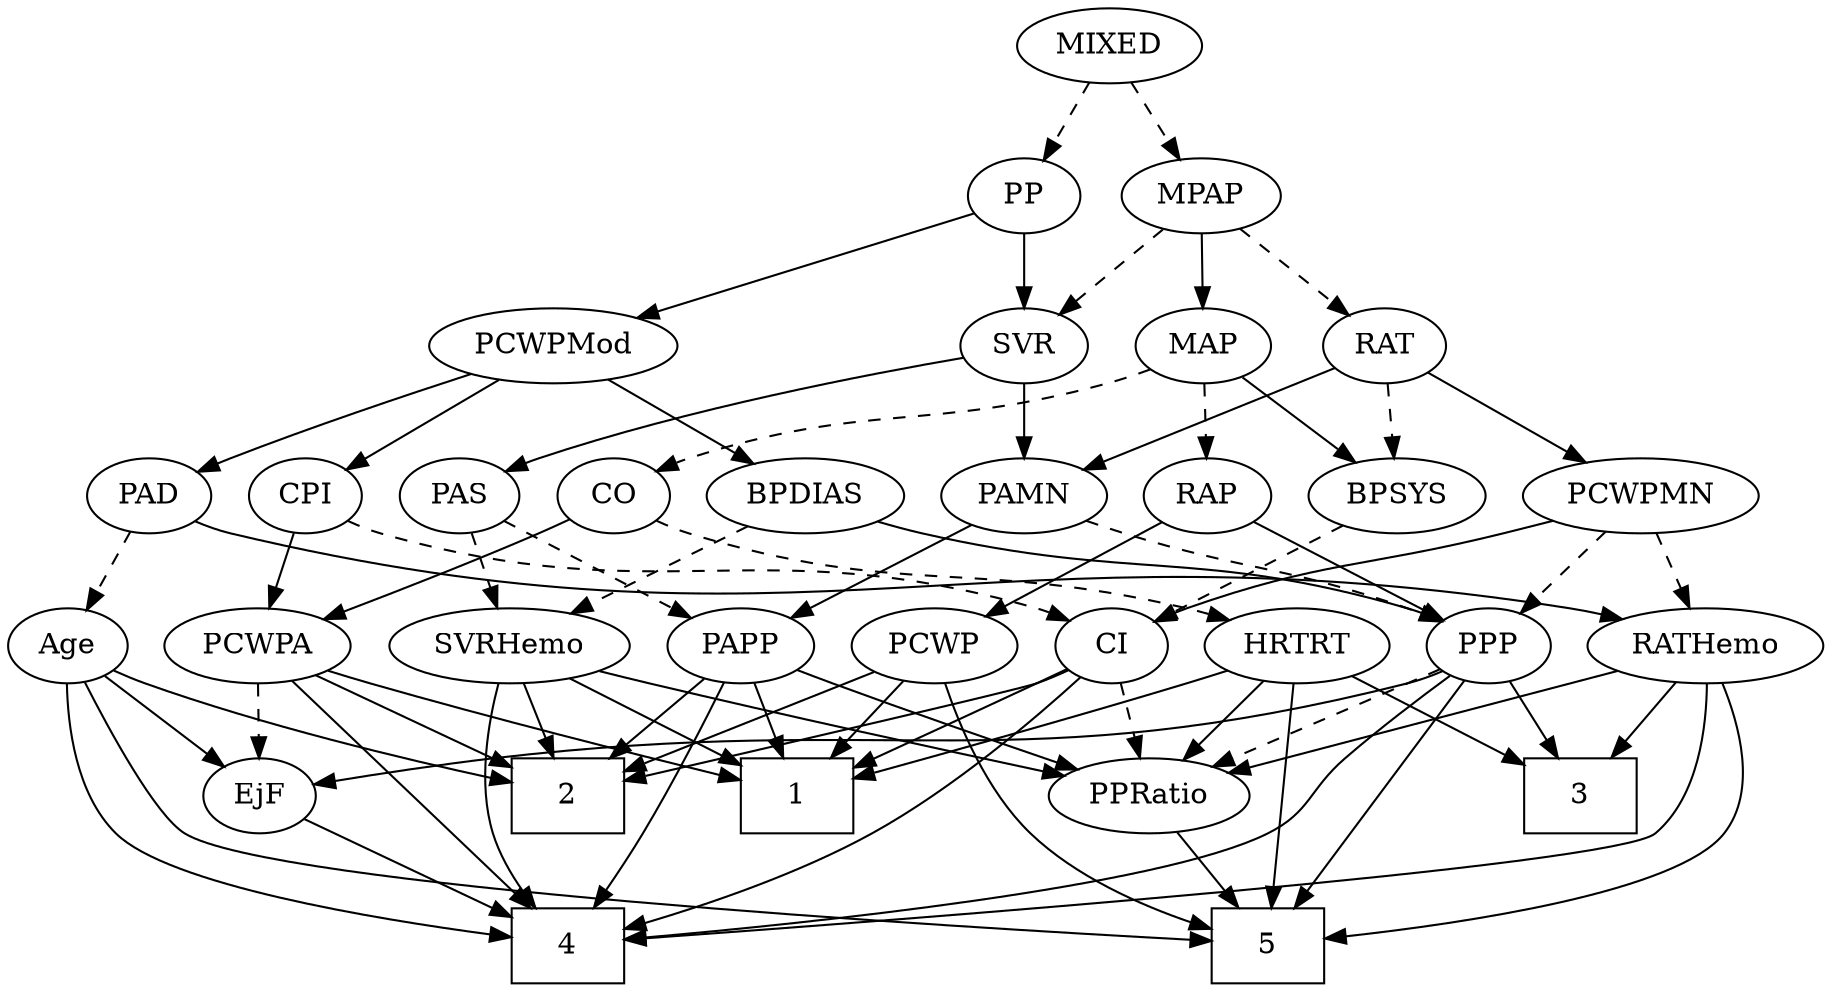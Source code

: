 strict digraph {
	graph [bb="0,0,803.05,468"];
	node [label="\N"];
	1	[height=0.5,
		pos="339,90",
		shape=box,
		width=0.75];
	2	[height=0.5,
		pos="229,90",
		shape=box,
		width=0.75];
	3	[height=0.5,
		pos="661,90",
		shape=box,
		width=0.75];
	4	[height=0.5,
		pos="229,18",
		shape=box,
		width=0.75];
	5	[height=0.5,
		pos="553,18",
		shape=box,
		width=0.75];
	Age	[height=0.5,
		pos="27,162",
		width=0.75];
	Age -> 2	[pos="e,201.88,98.463 48.116,150.46 52.954,148.2 58.112,145.92 63,144 106.49,126.87 157.96,111.11 191.93,101.31",
		style=solid];
	Age -> 4	[pos="e,201.89,21.528 17.664,145.05 7.7045,125.71 -4.5469,93.075 12,72 33.937,44.061 135.6,28.968 191.65,22.643",
		style=solid];
	Age -> 5	[pos="e,525.71,20.953 25.014,143.72 23.737,123.36 25.166,90.023 45,72 62.441,56.151 401.31,30.071 515.67,21.685",
		style=solid];
	EjF	[height=0.5,
		pos="81,90",
		width=0.75];
	Age -> EjF	[pos="e,69.049,106.49 38.984,145.46 45.976,136.4 54.936,124.79 62.785,114.61",
		style=solid];
	EjF -> 4	[pos="e,201.92,31.806 102.52,78.821 126.15,67.647 164.47,49.519 192.75,36.143",
		style=solid];
	RAP	[height=0.5,
		pos="563,234",
		width=0.77632];
	PPP	[height=0.5,
		pos="659,162",
		width=0.75];
	RAP -> PPP	[pos="e,641.35,175.87 581.06,219.83 595.76,209.11 616.72,193.83 633.2,181.82",
		style=solid];
	PCWP	[height=0.5,
		pos="409,162",
		width=0.97491];
	RAP -> PCWP	[pos="e,434.58,174.54 540.7,222.73 535.86,220.51 530.76,218.17 526,216 498.36,203.39 467.01,189.19 443.72,178.67",
		style=solid];
	MIXED	[height=0.5,
		pos="521,450",
		width=1.1193];
	MPAP	[height=0.5,
		pos="562,378",
		width=0.97491];
	MIXED -> MPAP	[pos="e,552.35,395.47 530.72,432.41 535.62,424.04 541.67,413.71 547.14,404.37",
		style=dashed];
	PP	[height=0.5,
		pos="481,378",
		width=0.75];
	MIXED -> PP	[pos="e,490.14,394.99 511.52,432.41 506.67,423.92 500.66,413.41 495.27,403.96",
		style=dashed];
	RAT	[height=0.5,
		pos="643,306",
		width=0.75827];
	MPAP -> RAT	[pos="e,626.95,320.87 579.18,362.15 590.87,352.05 606.49,338.55 619.36,327.43",
		style=dashed];
	SVR	[height=0.5,
		pos="481,306",
		width=0.77632];
	MPAP -> SVR	[pos="e,497.05,320.87 544.82,362.15 533.13,352.05 517.51,338.55 504.64,327.43",
		style=dashed];
	MAP	[height=0.5,
		pos="562,306",
		width=0.84854];
	MPAP -> MAP	[pos="e,562,324.1 562,359.7 562,351.98 562,342.71 562,334.11",
		style=solid];
	BPSYS	[height=0.5,
		pos="647,234",
		width=1.0471];
	CI	[height=0.5,
		pos="489,162",
		width=0.75];
	BPSYS -> CI	[pos="e,510.27,173.18 619.76,221.45 594.96,210.88 557.39,194.68 525,180 523.21,179.19 521.36,178.34 519.51,177.49",
		style=dashed];
	PAD	[height=0.5,
		pos="151,234",
		width=0.79437];
	PAD -> Age	[pos="e,47,174.29 130.25,221.28 109.88,209.79 78.664,192.17 55.885,179.31",
		style=dashed];
	RATHemo	[height=0.5,
		pos="753,162",
		width=1.3721];
	PAD -> RATHemo	[pos="e,717.71,174.65 172.23,221.94 177.58,219.6 183.39,217.41 189,216 407.68,161.13 473.11,219.94 695,180 699.18,179.25 703.49,178.31 \
707.79,177.26",
		style=solid];
	CO	[height=0.5,
		pos="297,234",
		width=0.75];
	PCWPA	[height=0.5,
		pos="114,162",
		width=1.1555];
	CO -> PCWPA	[pos="e,146.16,173.61 275.83,222.59 270.99,220.33 265.85,218.01 261,216 226,201.46 185.42,187.01 155.77,176.88",
		style=solid];
	HRTRT	[height=0.5,
		pos="574,162",
		width=1.1013];
	CO -> HRTRT	[pos="e,544.42,174.05 317.57,222.18 322.53,219.89 327.87,217.66 333,216 415.6,189.24 441.09,202.29 525,180 528.18,179.16 531.44,178.21 \
534.71,177.2",
		style=dashed];
	PAS	[height=0.5,
		pos="225,234",
		width=0.75];
	SVRHemo	[height=0.5,
		pos="224,162",
		width=1.3902];
	PAS -> SVRHemo	[pos="e,224.24,180.1 224.75,215.7 224.64,207.98 224.51,198.71 224.39,190.11",
		style=dashed];
	PAPP	[height=0.5,
		pos="324,162",
		width=0.88464];
	PAS -> PAPP	[pos="e,304.94,176.47 243.16,220.16 258.08,209.61 279.47,194.49 296.5,182.45",
		style=dashed];
	PAMN	[height=0.5,
		pos="481,234",
		width=1.011];
	PAMN -> PPP	[pos="e,637.82,173.37 509.08,222.36 514.68,220.25 520.53,218.05 526,216 569.06,199.87 580.61,197.83 623,180 624.82,179.24 626.67,178.43 \
628.54,177.6",
		style=dashed];
	PAMN -> PAPP	[pos="e,348.3,173.83 454.72,221.28 428.06,209.39 386.68,190.95 357.63,178",
		style=solid];
	RATHemo -> 3	[pos="e,683.62,108.21 732.58,145.46 720.57,136.33 705.15,124.59 691.69,114.35",
		style=solid];
	RATHemo -> 4	[pos="e,256.31,20.714 747.46,143.94 739.73,123.14 723.59,88.705 697,72 660.77,49.236 370.92,28.266 266.41,21.374",
		style=solid];
	RATHemo -> 5	[pos="e,580.27,21.611 762.85,144.03 772.7,124.58 784.23,92.722 768,72 746.34,44.351 646.07,29.171 590.44,22.745",
		style=solid];
	PPRatio	[height=0.5,
		pos="500,90",
		width=1.1013];
	RATHemo -> PPRatio	[pos="e,533.53,99.897 715.9,150.01 708.96,147.99 701.77,145.91 695,144 642.98,129.31 582.93,113.1 543.37,102.53",
		style=solid];
	CPI	[height=0.5,
		pos="77,234",
		width=0.75];
	CPI -> PCWPA	[pos="e,105.21,179.63 85.582,216.76 90.001,208.4 95.492,198.02 100.47,188.61",
		style=solid];
	CPI -> CI	[pos="e,468.52,174.12 97.481,221.88 102.44,219.6 107.81,217.46 113,216 259.31,174.98 306.69,221.02 453,180 454.95,179.45 456.92,178.81 \
458.88,178.1",
		style=dashed];
	RAT -> BPSYS	[pos="e,646.02,252.1 643.99,287.7 644.43,279.98 644.96,270.71 645.45,262.11",
		style=dashed];
	RAT -> PAMN	[pos="e,507.48,246.44 620.81,295.41 594.03,283.84 548.65,264.23 516.87,250.5",
		style=solid];
	PCWPMN	[height=0.5,
		pos="753,234",
		width=1.3902];
	RAT -> PCWPMN	[pos="e,729.47,249.97 662.16,292.81 678.31,282.53 701.77,267.6 720.81,255.49",
		style=solid];
	SVR -> PAS	[pos="e,245.64,245.63 454.42,300.42 412.55,292.8 328.99,275.96 261,252 259.09,251.33 257.15,250.59 255.21,249.8",
		style=solid];
	SVR -> PAMN	[pos="e,481,252.1 481,287.7 481,279.98 481,270.71 481,262.11",
		style=solid];
	PCWPMod	[height=0.5,
		pos="267,306",
		width=1.4443];
	PCWPMod -> PAD	[pos="e,170.84,246.97 242.12,289.98 223.72,278.89 198.65,263.76 179.47,252.18",
		style=solid];
	PCWPMod -> CPI	[pos="e,98.149,245.46 229.55,293.38 198.1,283.33 152.16,267.93 113,252 111.18,251.26 109.31,250.47 107.44,249.66",
		style=solid];
	BPDIAS	[height=0.5,
		pos="384,234",
		width=1.1735];
	PCWPMod -> BPDIAS	[pos="e,360.42,249.11 291.81,290.15 309.3,279.69 332.88,265.58 351.82,254.26",
		style=solid];
	PCWPA -> 1	[pos="e,311.81,99.044 145.79,150.26 152.14,148.16 158.78,145.98 165,144 212.1,128.98 266.66,112.51 301.95,101.98",
		style=solid];
	PCWPA -> 2	[pos="e,201.72,107.61 137.27,146.83 153.29,137.08 174.88,123.94 193.09,112.86",
		style=solid];
	PCWPA -> 4	[pos="e,215.05,36.181 127.26,144.59 141.7,126.73 165.48,97.326 186,72 193.35,62.93 201.41,52.992 208.55,44.197",
		style=solid];
	PCWPA -> EjF	[pos="e,88.688,107.31 106.01,144.05 102.1,135.77 97.32,125.62 92.986,116.42",
		style=dashed];
	PCWPMN -> RATHemo	[pos="e,753,180.1 753,215.7 753,207.98 753,198.71 753,190.11",
		style=dashed];
	PCWPMN -> PPP	[pos="e,676.34,175.91 732.14,217.46 718.12,207.03 699.56,193.2 684.64,182.09",
		style=dashed];
	PCWPMN -> CI	[pos="e,509.6,173.73 715.65,221.81 708.49,219.78 701.03,217.76 694,216 619.5,197.36 597.76,204.56 525,180 523.08,179.35 521.14,178.63 \
519.19,177.86",
		style=solid];
	SVRHemo -> 1	[pos="e,311.83,107.54 248.39,146.15 264.22,136.52 285.14,123.79 302.88,112.99",
		style=solid];
	SVRHemo -> 2	[pos="e,227.78,108.1 225.24,143.7 225.79,135.98 226.45,126.71 227.06,118.11",
		style=solid];
	SVRHemo -> 4	[pos="e,213.39,36.226 211.18,144.38 204.32,134.42 196.57,121.17 193,108 188.82,92.557 188.3,87.293 193,72 196.01,62.215 201.51,52.616 \
207.32,44.334",
		style=solid];
	SVRHemo -> PPRatio	[pos="e,465.31,99.009 261.39,149.98 268.55,147.94 276,145.86 283,144 342.45,128.18 411.55,111.61 455.51,101.3",
		style=solid];
	BPDIAS -> SVRHemo	[pos="e,254.54,176.36 355.4,220.49 329.88,209.32 292.26,192.86 263.8,180.41",
		style=dashed];
	BPDIAS -> PPP	[pos="e,638.42,173.8 415.71,221.93 422.37,219.81 429.38,217.71 436,216 517.94,194.81 542.55,206.28 623,180 624.92,179.37 626.87,178.67 \
628.83,177.91",
		style=solid];
	MAP -> RAP	[pos="e,562.76,252.1 562.25,287.7 562.36,279.98 562.49,270.71 562.61,262.11",
		style=dashed];
	MAP -> BPSYS	[pos="e,628.94,249.87 579.2,290.83 591.17,280.98 607.35,267.65 620.91,256.49",
		style=solid];
	MAP -> CO	[pos="e,317.58,245.79 537.59,294.69 531.29,292.27 524.45,289.86 518,288 437.51,264.82 412.6,278.09 333,252 331.08,251.37 329.13,250.66 \
327.18,249.9",
		style=dashed];
	PP -> SVR	[pos="e,481,324.1 481,359.7 481,351.98 481,342.71 481,334.11",
		style=solid];
	PP -> PCWPMod	[pos="e,303.69,319 457.28,369.24 422.68,357.92 357.67,336.66 313.37,322.17",
		style=solid];
	PPP -> 3	[pos="e,660.51,108.1 659.49,143.7 659.71,135.98 659.98,126.71 660.23,118.11",
		style=solid];
	PPP -> 4	[pos="e,256.03,18.904 645.7,146.24 626.49,125.95 588.89,89.917 549,72 453.34,29.028 327.52,20.529 266.04,19.089",
		style=solid];
	PPP -> 5	[pos="e,580.28,20.181 673.64,146.52 690.43,128.1 713.63,95.839 697,72 673.11,37.744 624.47,25.568 590.36,21.276",
		style=solid];
	PPP -> EjF	[pos="e,107.18,95.483 638.54,149.8 633.58,147.52 628.21,145.4 623,144 437.78,94.261 383.47,130.4 193,108 167.54,105.01 138.97,100.65 117.05,\
97.101",
		style=solid];
	PPP -> PPRatio	[pos="e,528.46,102.93 637.74,150.81 632.91,148.54 627.79,146.16 623,144 594.56,131.16 562.14,117.22 537.73,106.86",
		style=dashed];
	PPRatio -> 5	[pos="e,540.03,36.124 512.29,72.765 518.73,64.268 526.74,53.677 533.96,44.146",
		style=solid];
	PCWP -> 1	[pos="e,356.46,108.46 393.46,145.46 384.73,136.73 373.63,125.63 363.74,115.74",
		style=solid];
	PCWP -> 2	[pos="e,256.01,101.5 381.66,150.37 350.69,138.32 300.07,118.64 265.68,105.26",
		style=solid];
	PCWP -> 5	[pos="e,525.7,27.642 413.42,144.01 419.23,124.55 431.1,92.681 451,72 469,53.296 495.04,39.916 516.31,31.279",
		style=solid];
	CI -> 1	[pos="e,366.2,103.59 467.69,150.91 462.86,148.63 457.76,146.23 453,144 427.06,131.85 397.75,118.22 375.35,107.83",
		style=solid];
	CI -> 2	[pos="e,256.41,97.324 468.37,150.36 463.42,148.06 458.09,145.78 453,144 444.15,140.9 327.93,113.87 266.49,99.656",
		style=solid];
	CI -> 4	[pos="e,256.2,26.085 473.89,146.63 453.05,127.44 413.66,93.401 375,72 339.92,52.582 296.34,37.841 265.96,28.895",
		style=solid];
	CI -> PPRatio	[pos="e,497.29,108.28 491.66,144.05 492.87,136.35 494.34,127.03 495.7,118.36",
		style=dashed];
	PAPP -> 1	[pos="e,335.3,108.28 327.63,144.05 329.3,136.26 331.32,126.82 333.2,118.08",
		style=solid];
	PAPP -> 2	[pos="e,252.1,108.02 305.23,147.17 292.48,137.78 275.31,125.13 260.5,114.21",
		style=solid];
	PAPP -> 4	[pos="e,240.72,36.153 313.4,144.89 301.63,127.03 282.04,97.399 265,72 258.96,62.994 252.29,53.161 246.36,44.436",
		style=solid];
	PAPP -> PPRatio	[pos="e,470.71,102.32 349.12,150.5 354.36,148.33 359.86,146.08 365,144 397.34,130.95 434.2,116.51 461.22,106",
		style=solid];
	HRTRT -> 1	[pos="e,366.25,98.248 543.77,150.21 537.58,148.09 531.1,145.92 525,144 473.78,127.83 413.95,111.18 376.27,100.95",
		style=solid];
	HRTRT -> 3	[pos="e,639.71,108.13 592.88,145.81 604.19,136.71 618.82,124.94 631.62,114.64",
		style=solid];
	HRTRT -> 5	[pos="e,555.54,36.189 571.47,143.87 567.89,119.67 561.31,75.211 557.05,46.393",
		style=solid];
	HRTRT -> PPRatio	[pos="e,516.38,106.49 557.58,145.46 547.61,136.04 534.73,123.85 523.68,113.4",
		style=solid];
}
